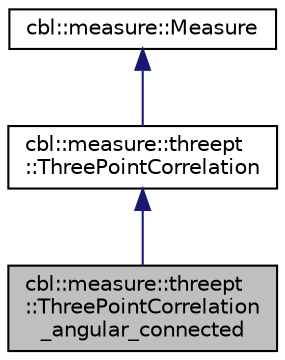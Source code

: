 digraph "cbl::measure::threept::ThreePointCorrelation_angular_connected"
{
  edge [fontname="Helvetica",fontsize="10",labelfontname="Helvetica",labelfontsize="10"];
  node [fontname="Helvetica",fontsize="10",shape=record];
  Node4 [label="cbl::measure::threept\l::ThreePointCorrelation\l_angular_connected",height=0.2,width=0.4,color="black", fillcolor="grey75", style="filled", fontcolor="black"];
  Node5 -> Node4 [dir="back",color="midnightblue",fontsize="10",style="solid",fontname="Helvetica"];
  Node5 [label="cbl::measure::threept\l::ThreePointCorrelation",height=0.2,width=0.4,color="black", fillcolor="white", style="filled",URL="$d5/df5/classcbl_1_1measure_1_1threept_1_1ThreePointCorrelation.html",tooltip="The class ThreePointCorrelation. "];
  Node6 -> Node5 [dir="back",color="midnightblue",fontsize="10",style="solid",fontname="Helvetica"];
  Node6 [label="cbl::measure::Measure",height=0.2,width=0.4,color="black", fillcolor="white", style="filled",URL="$db/d0a/classcbl_1_1measure_1_1Measure.html",tooltip="The class Measure. "];
}
